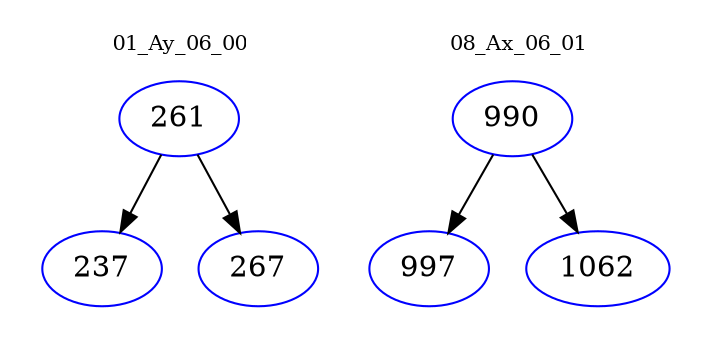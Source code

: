 digraph{
subgraph cluster_0 {
color = white
label = "01_Ay_06_00";
fontsize=10;
T0_261 [label="261", color="blue"]
T0_261 -> T0_237 [color="black"]
T0_237 [label="237", color="blue"]
T0_261 -> T0_267 [color="black"]
T0_267 [label="267", color="blue"]
}
subgraph cluster_1 {
color = white
label = "08_Ax_06_01";
fontsize=10;
T1_990 [label="990", color="blue"]
T1_990 -> T1_997 [color="black"]
T1_997 [label="997", color="blue"]
T1_990 -> T1_1062 [color="black"]
T1_1062 [label="1062", color="blue"]
}
}

